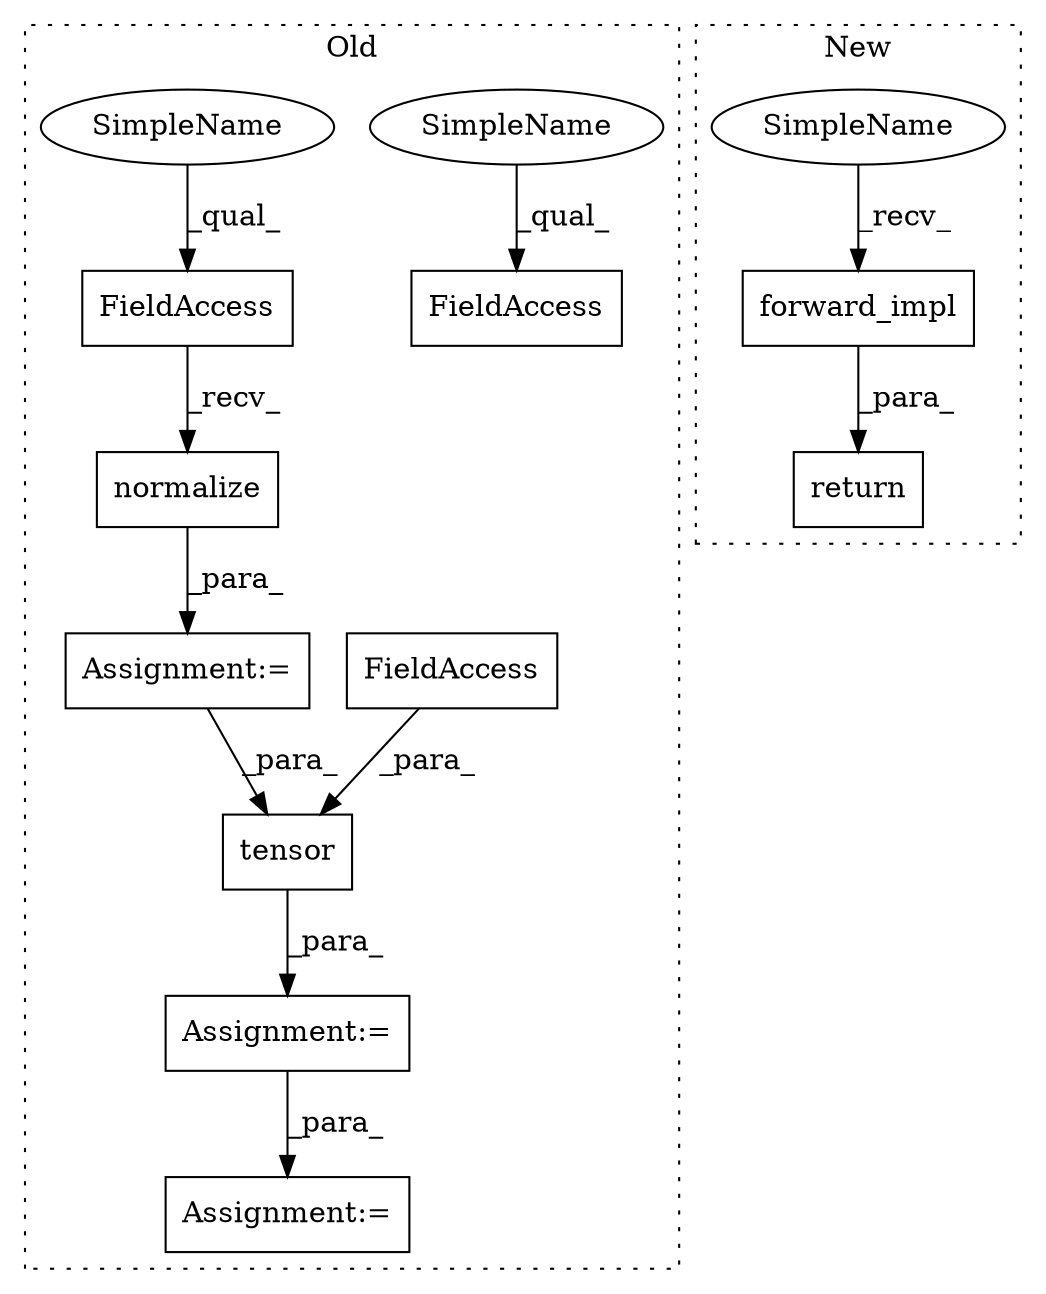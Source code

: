 digraph G {
subgraph cluster0 {
1 [label="normalize" a="32" s="3099,3119" l="10,1" shape="box"];
3 [label="FieldAccess" a="22" s="3083" l="15" shape="box"];
4 [label="tensor" a="32" s="3145,3174" l="7,1" shape="box"];
5 [label="FieldAccess" a="22" s="3163" l="11" shape="box"];
6 [label="FieldAccess" a="22" s="3185" l="15" shape="box"];
7 [label="Assignment:=" a="7" s="3138" l="1" shape="box"];
8 [label="Assignment:=" a="7" s="3235" l="1" shape="box"];
9 [label="Assignment:=" a="7" s="3082" l="1" shape="box"];
11 [label="SimpleName" a="42" s="3185" l="4" shape="ellipse"];
12 [label="SimpleName" a="42" s="3083" l="4" shape="ellipse"];
label = "Old";
style="dotted";
}
subgraph cluster1 {
2 [label="forward_impl" a="32" s="14744,14802" l="13,1" shape="box"];
10 [label="return" a="41" s="14732" l="7" shape="box"];
13 [label="SimpleName" a="42" s="14739" l="4" shape="ellipse"];
label = "New";
style="dotted";
}
1 -> 9 [label="_para_"];
2 -> 10 [label="_para_"];
3 -> 1 [label="_recv_"];
4 -> 7 [label="_para_"];
5 -> 4 [label="_para_"];
7 -> 8 [label="_para_"];
9 -> 4 [label="_para_"];
11 -> 6 [label="_qual_"];
12 -> 3 [label="_qual_"];
13 -> 2 [label="_recv_"];
}